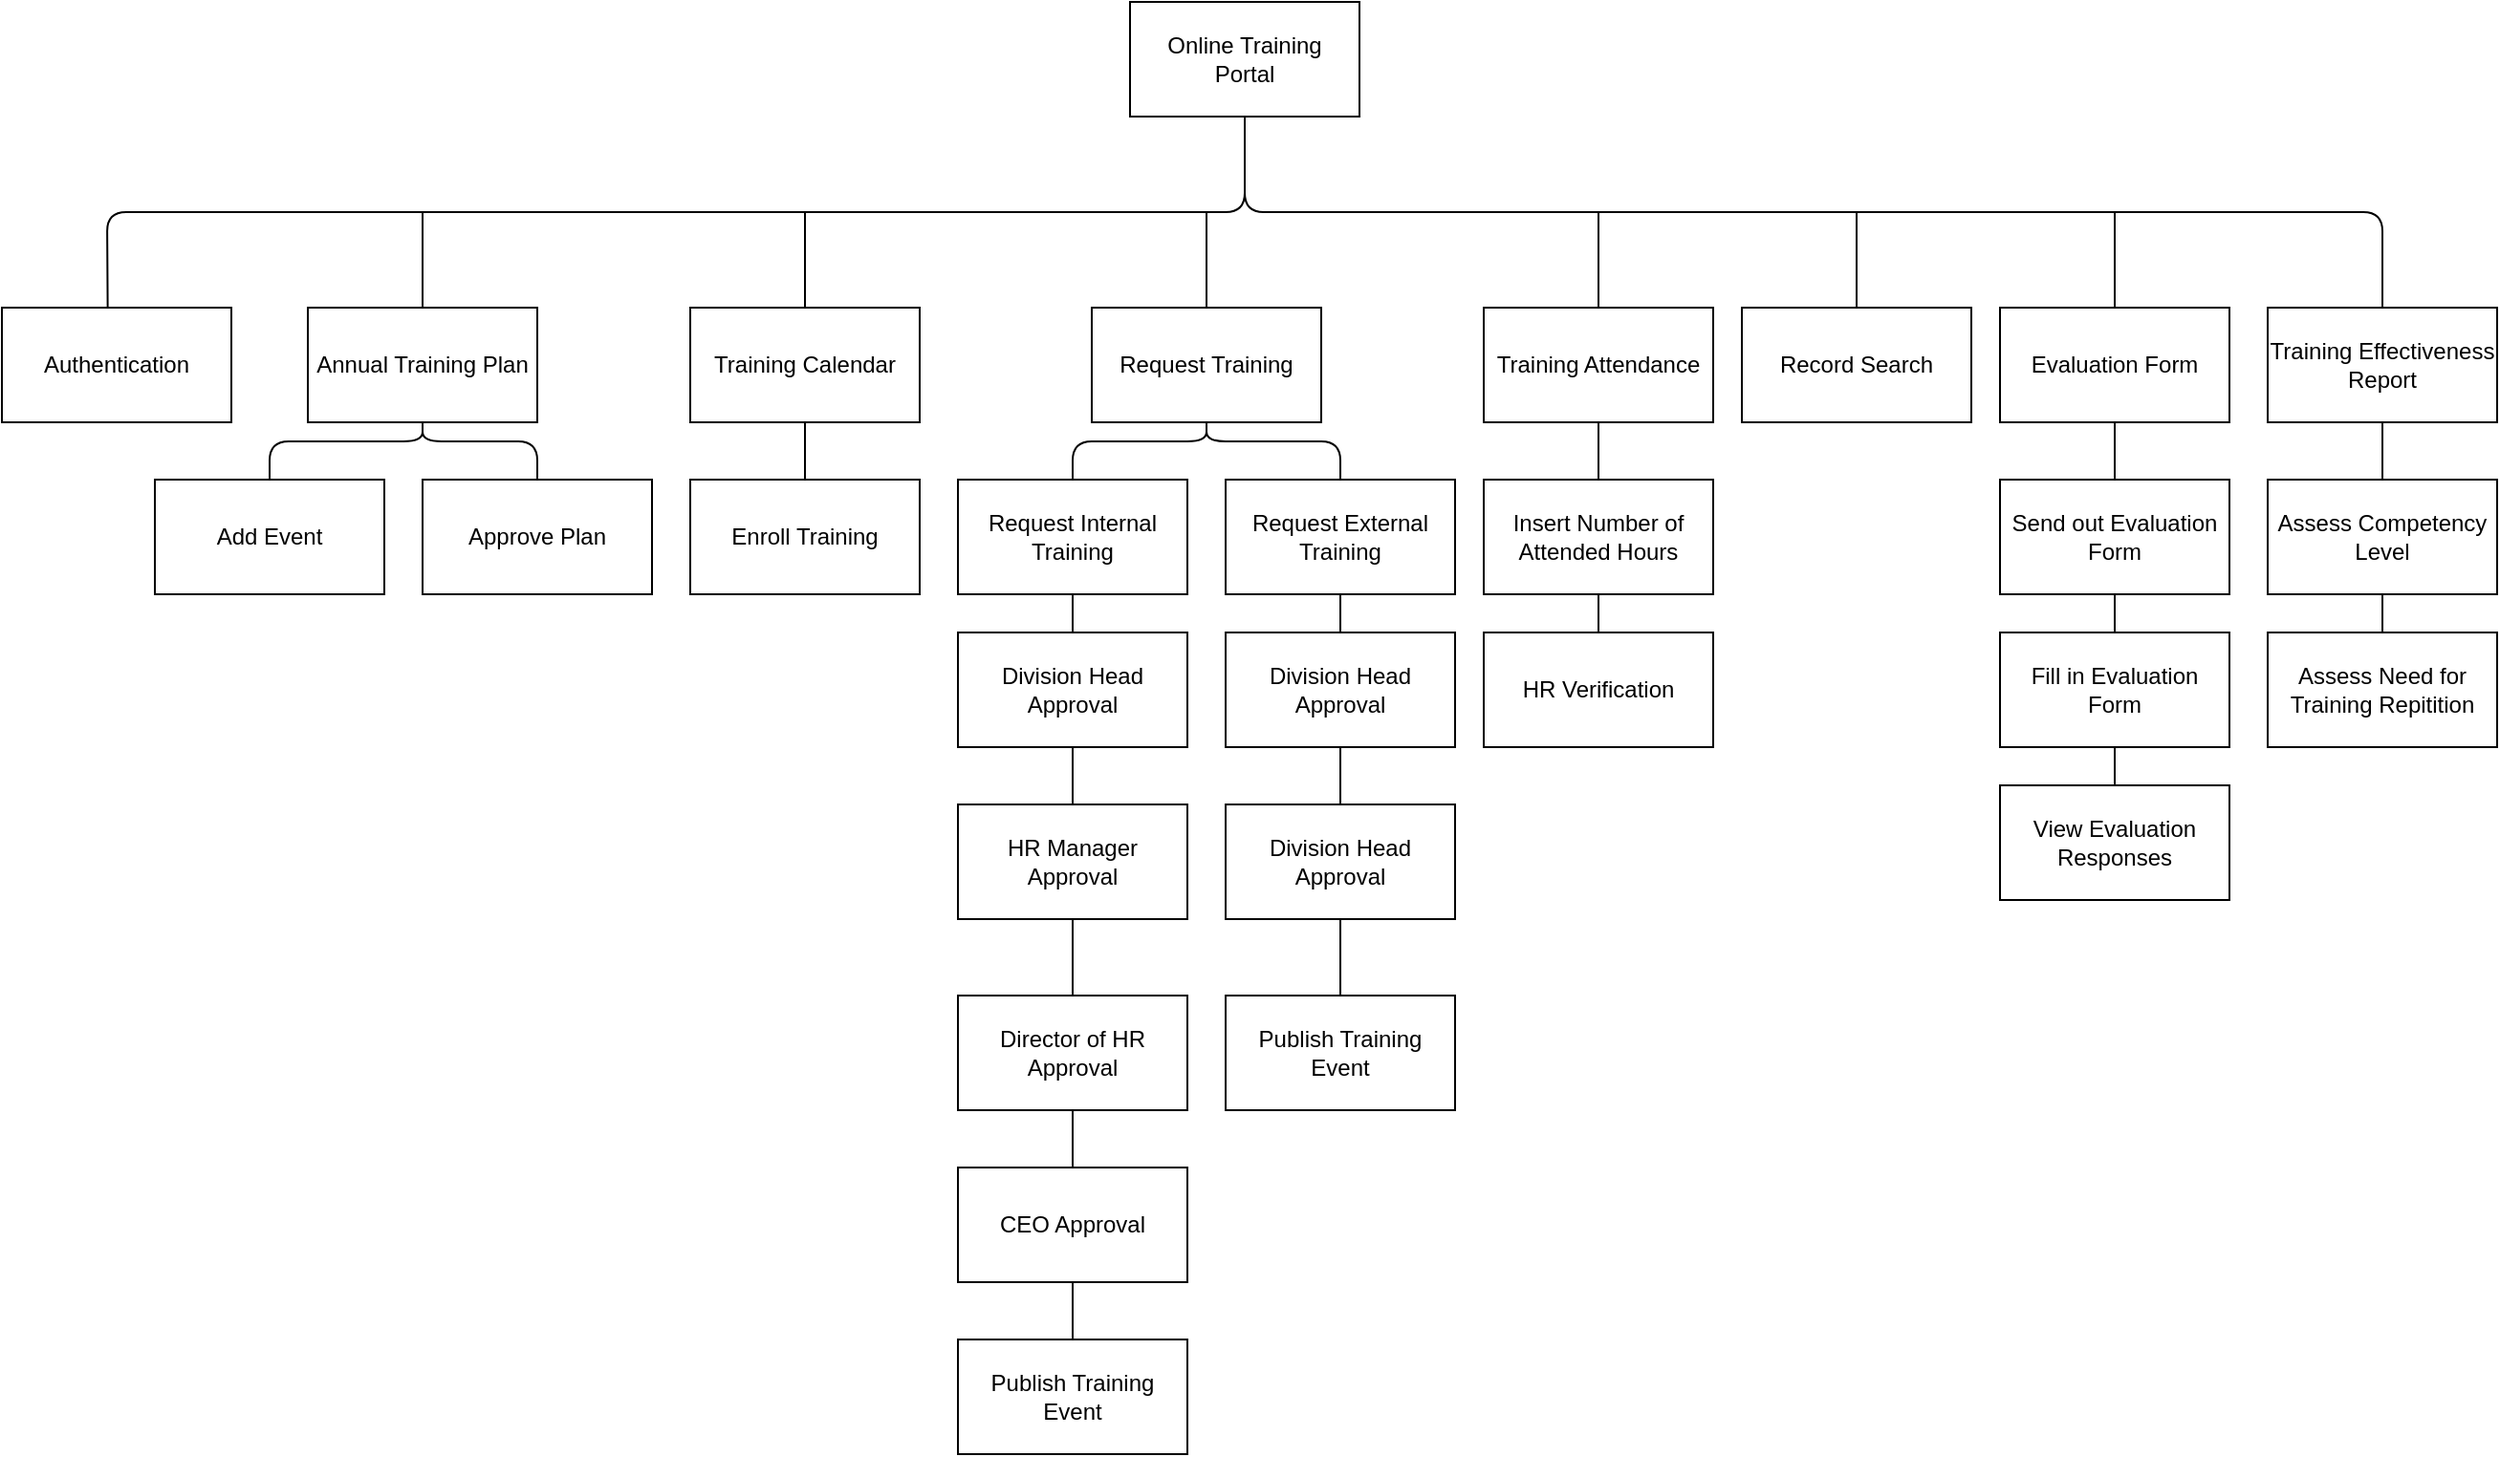 <mxfile version="14.5.3" type="github">
  <diagram id="V5OVmgoVf4vTga9Co8hZ" name="Page-1">
    <mxGraphModel dx="3694" dy="1588" grid="1" gridSize="10" guides="1" tooltips="1" connect="1" arrows="1" fold="1" page="1" pageScale="1" pageWidth="850" pageHeight="1100" math="0" shadow="0">
      <root>
        <mxCell id="0" />
        <mxCell id="1" parent="0" />
        <mxCell id="yCe1qsExgLvg4SowoMCY-1" value="Online Training&lt;br&gt;Portal" style="rounded=0;whiteSpace=wrap;html=1;" vertex="1" parent="1">
          <mxGeometry x="120" y="90" width="120" height="60" as="geometry" />
        </mxCell>
        <mxCell id="yCe1qsExgLvg4SowoMCY-2" value="Authentication" style="rounded=0;whiteSpace=wrap;html=1;" vertex="1" parent="1">
          <mxGeometry x="-470" y="250" width="120" height="60" as="geometry" />
        </mxCell>
        <mxCell id="yCe1qsExgLvg4SowoMCY-3" value="Request Training" style="rounded=0;whiteSpace=wrap;html=1;" vertex="1" parent="1">
          <mxGeometry x="100" y="250" width="120" height="60" as="geometry" />
        </mxCell>
        <mxCell id="yCe1qsExgLvg4SowoMCY-4" value="Evaluation Form" style="rounded=0;whiteSpace=wrap;html=1;" vertex="1" parent="1">
          <mxGeometry x="575" y="250" width="120" height="60" as="geometry" />
        </mxCell>
        <mxCell id="yCe1qsExgLvg4SowoMCY-6" value="Training Effectiveness&lt;br&gt;Report" style="rounded=0;whiteSpace=wrap;html=1;" vertex="1" parent="1">
          <mxGeometry x="715" y="250" width="120" height="60" as="geometry" />
        </mxCell>
        <mxCell id="yCe1qsExgLvg4SowoMCY-7" value="Annual Training Plan" style="rounded=0;whiteSpace=wrap;html=1;" vertex="1" parent="1">
          <mxGeometry x="-310" y="250" width="120" height="60" as="geometry" />
        </mxCell>
        <mxCell id="yCe1qsExgLvg4SowoMCY-9" value="Training Calendar" style="rounded=0;whiteSpace=wrap;html=1;" vertex="1" parent="1">
          <mxGeometry x="-110" y="250" width="120" height="60" as="geometry" />
        </mxCell>
        <mxCell id="yCe1qsExgLvg4SowoMCY-10" value="Training Attendance" style="rounded=0;whiteSpace=wrap;html=1;" vertex="1" parent="1">
          <mxGeometry x="305" y="250" width="120" height="60" as="geometry" />
        </mxCell>
        <mxCell id="yCe1qsExgLvg4SowoMCY-11" value="Record Search" style="rounded=0;whiteSpace=wrap;html=1;" vertex="1" parent="1">
          <mxGeometry x="440" y="250" width="120" height="60" as="geometry" />
        </mxCell>
        <mxCell id="yCe1qsExgLvg4SowoMCY-12" value="" style="endArrow=none;html=1;exitX=0.461;exitY=0.002;exitDx=0;exitDy=0;entryX=0.5;entryY=1;entryDx=0;entryDy=0;exitPerimeter=0;" edge="1" parent="1" source="yCe1qsExgLvg4SowoMCY-2" target="yCe1qsExgLvg4SowoMCY-1">
          <mxGeometry width="50" height="50" relative="1" as="geometry">
            <mxPoint x="-160" y="200" as="sourcePoint" />
            <mxPoint x="-110" y="150" as="targetPoint" />
            <Array as="points">
              <mxPoint x="-415" y="200" />
              <mxPoint x="180" y="200" />
            </Array>
          </mxGeometry>
        </mxCell>
        <mxCell id="yCe1qsExgLvg4SowoMCY-14" value="" style="endArrow=none;html=1;exitX=0.5;exitY=0;exitDx=0;exitDy=0;entryX=0.5;entryY=1;entryDx=0;entryDy=0;" edge="1" parent="1" source="yCe1qsExgLvg4SowoMCY-6" target="yCe1qsExgLvg4SowoMCY-1">
          <mxGeometry width="50" height="50" relative="1" as="geometry">
            <mxPoint x="650" y="210" as="sourcePoint" />
            <mxPoint x="700" y="160" as="targetPoint" />
            <Array as="points">
              <mxPoint x="775" y="200" />
              <mxPoint x="180" y="200" />
            </Array>
          </mxGeometry>
        </mxCell>
        <mxCell id="yCe1qsExgLvg4SowoMCY-15" value="" style="endArrow=none;html=1;exitX=0.5;exitY=0;exitDx=0;exitDy=0;" edge="1" parent="1" source="yCe1qsExgLvg4SowoMCY-7">
          <mxGeometry width="50" height="50" relative="1" as="geometry">
            <mxPoint x="-140" y="270" as="sourcePoint" />
            <mxPoint x="-250" y="200" as="targetPoint" />
          </mxGeometry>
        </mxCell>
        <mxCell id="yCe1qsExgLvg4SowoMCY-17" value="" style="endArrow=none;html=1;exitX=0.5;exitY=0;exitDx=0;exitDy=0;" edge="1" parent="1" source="yCe1qsExgLvg4SowoMCY-9">
          <mxGeometry width="50" height="50" relative="1" as="geometry">
            <mxPoint x="90" y="260" as="sourcePoint" />
            <mxPoint x="-50" y="200" as="targetPoint" />
          </mxGeometry>
        </mxCell>
        <mxCell id="yCe1qsExgLvg4SowoMCY-18" value="" style="endArrow=none;html=1;exitX=0.5;exitY=0;exitDx=0;exitDy=0;" edge="1" parent="1" source="yCe1qsExgLvg4SowoMCY-3">
          <mxGeometry width="50" height="50" relative="1" as="geometry">
            <mxPoint x="220" y="250" as="sourcePoint" />
            <mxPoint x="160" y="200" as="targetPoint" />
          </mxGeometry>
        </mxCell>
        <mxCell id="yCe1qsExgLvg4SowoMCY-19" value="" style="endArrow=none;html=1;exitX=0.5;exitY=0;exitDx=0;exitDy=0;" edge="1" parent="1" source="yCe1qsExgLvg4SowoMCY-10">
          <mxGeometry width="50" height="50" relative="1" as="geometry">
            <mxPoint x="360" y="250" as="sourcePoint" />
            <mxPoint x="365" y="200" as="targetPoint" />
          </mxGeometry>
        </mxCell>
        <mxCell id="yCe1qsExgLvg4SowoMCY-20" value="" style="endArrow=none;html=1;exitX=0.5;exitY=0;exitDx=0;exitDy=0;" edge="1" parent="1" source="yCe1qsExgLvg4SowoMCY-11">
          <mxGeometry width="50" height="50" relative="1" as="geometry">
            <mxPoint x="510" y="260" as="sourcePoint" />
            <mxPoint x="500" y="200" as="targetPoint" />
          </mxGeometry>
        </mxCell>
        <mxCell id="yCe1qsExgLvg4SowoMCY-21" value="" style="endArrow=none;html=1;exitX=0.5;exitY=0;exitDx=0;exitDy=0;" edge="1" parent="1" source="yCe1qsExgLvg4SowoMCY-4">
          <mxGeometry width="50" height="50" relative="1" as="geometry">
            <mxPoint x="620" y="260" as="sourcePoint" />
            <mxPoint x="635" y="200" as="targetPoint" />
          </mxGeometry>
        </mxCell>
        <mxCell id="yCe1qsExgLvg4SowoMCY-22" value="Approve Plan" style="rounded=0;whiteSpace=wrap;html=1;" vertex="1" parent="1">
          <mxGeometry x="-250" y="340" width="120" height="60" as="geometry" />
        </mxCell>
        <mxCell id="yCe1qsExgLvg4SowoMCY-23" value="Add Event" style="rounded=0;whiteSpace=wrap;html=1;" vertex="1" parent="1">
          <mxGeometry x="-390" y="340" width="120" height="60" as="geometry" />
        </mxCell>
        <mxCell id="yCe1qsExgLvg4SowoMCY-24" value="Enroll Training" style="rounded=0;whiteSpace=wrap;html=1;" vertex="1" parent="1">
          <mxGeometry x="-110" y="340" width="120" height="60" as="geometry" />
        </mxCell>
        <mxCell id="yCe1qsExgLvg4SowoMCY-25" value="Request Internal Training" style="rounded=0;whiteSpace=wrap;html=1;" vertex="1" parent="1">
          <mxGeometry x="30" y="340" width="120" height="60" as="geometry" />
        </mxCell>
        <mxCell id="yCe1qsExgLvg4SowoMCY-26" value="Request External Training" style="rounded=0;whiteSpace=wrap;html=1;" vertex="1" parent="1">
          <mxGeometry x="170" y="340" width="120" height="60" as="geometry" />
        </mxCell>
        <mxCell id="yCe1qsExgLvg4SowoMCY-27" value="Insert Number of Attended Hours" style="rounded=0;whiteSpace=wrap;html=1;" vertex="1" parent="1">
          <mxGeometry x="305" y="340" width="120" height="60" as="geometry" />
        </mxCell>
        <mxCell id="yCe1qsExgLvg4SowoMCY-28" value="Send out Evaluation Form" style="rounded=0;whiteSpace=wrap;html=1;" vertex="1" parent="1">
          <mxGeometry x="575" y="340" width="120" height="60" as="geometry" />
        </mxCell>
        <mxCell id="yCe1qsExgLvg4SowoMCY-29" value="Assess Competency Level" style="rounded=0;whiteSpace=wrap;html=1;" vertex="1" parent="1">
          <mxGeometry x="715" y="340" width="120" height="60" as="geometry" />
        </mxCell>
        <mxCell id="yCe1qsExgLvg4SowoMCY-30" value="Division Head Approval" style="rounded=0;whiteSpace=wrap;html=1;" vertex="1" parent="1">
          <mxGeometry x="30" y="420" width="120" height="60" as="geometry" />
        </mxCell>
        <mxCell id="yCe1qsExgLvg4SowoMCY-31" value="HR Manager Approval" style="rounded=0;whiteSpace=wrap;html=1;" vertex="1" parent="1">
          <mxGeometry x="30" y="510" width="120" height="60" as="geometry" />
        </mxCell>
        <mxCell id="yCe1qsExgLvg4SowoMCY-32" value="Director of HR Approval" style="rounded=0;whiteSpace=wrap;html=1;" vertex="1" parent="1">
          <mxGeometry x="30" y="610" width="120" height="60" as="geometry" />
        </mxCell>
        <mxCell id="yCe1qsExgLvg4SowoMCY-33" value="CEO Approval" style="rounded=0;whiteSpace=wrap;html=1;" vertex="1" parent="1">
          <mxGeometry x="30" y="700" width="120" height="60" as="geometry" />
        </mxCell>
        <mxCell id="yCe1qsExgLvg4SowoMCY-34" value="Publish Training Event" style="rounded=0;whiteSpace=wrap;html=1;" vertex="1" parent="1">
          <mxGeometry x="30" y="790" width="120" height="60" as="geometry" />
        </mxCell>
        <mxCell id="yCe1qsExgLvg4SowoMCY-35" value="Division Head Approval" style="rounded=0;whiteSpace=wrap;html=1;" vertex="1" parent="1">
          <mxGeometry x="170" y="420" width="120" height="60" as="geometry" />
        </mxCell>
        <mxCell id="yCe1qsExgLvg4SowoMCY-36" value="Division Head Approval" style="rounded=0;whiteSpace=wrap;html=1;" vertex="1" parent="1">
          <mxGeometry x="170" y="510" width="120" height="60" as="geometry" />
        </mxCell>
        <mxCell id="yCe1qsExgLvg4SowoMCY-37" value="Publish Training Event" style="rounded=0;whiteSpace=wrap;html=1;" vertex="1" parent="1">
          <mxGeometry x="170" y="610" width="120" height="60" as="geometry" />
        </mxCell>
        <mxCell id="yCe1qsExgLvg4SowoMCY-38" value="HR Verification" style="rounded=0;whiteSpace=wrap;html=1;" vertex="1" parent="1">
          <mxGeometry x="305" y="420" width="120" height="60" as="geometry" />
        </mxCell>
        <mxCell id="yCe1qsExgLvg4SowoMCY-39" value="Fill in Evaluation Form" style="rounded=0;whiteSpace=wrap;html=1;" vertex="1" parent="1">
          <mxGeometry x="575" y="420" width="120" height="60" as="geometry" />
        </mxCell>
        <mxCell id="yCe1qsExgLvg4SowoMCY-41" value="View Evaluation Responses" style="rounded=0;whiteSpace=wrap;html=1;" vertex="1" parent="1">
          <mxGeometry x="575" y="500" width="120" height="60" as="geometry" />
        </mxCell>
        <mxCell id="yCe1qsExgLvg4SowoMCY-42" value="Assess Need for Training Repitition" style="rounded=0;whiteSpace=wrap;html=1;" vertex="1" parent="1">
          <mxGeometry x="715" y="420" width="120" height="60" as="geometry" />
        </mxCell>
        <mxCell id="yCe1qsExgLvg4SowoMCY-44" value="" style="endArrow=none;html=1;entryX=0.5;entryY=1;entryDx=0;entryDy=0;exitX=0.5;exitY=0;exitDx=0;exitDy=0;" edge="1" parent="1" source="yCe1qsExgLvg4SowoMCY-23" target="yCe1qsExgLvg4SowoMCY-7">
          <mxGeometry width="50" height="50" relative="1" as="geometry">
            <mxPoint x="-440" y="400" as="sourcePoint" />
            <mxPoint x="-390" y="350" as="targetPoint" />
            <Array as="points">
              <mxPoint x="-330" y="320" />
              <mxPoint x="-250" y="320" />
            </Array>
          </mxGeometry>
        </mxCell>
        <mxCell id="yCe1qsExgLvg4SowoMCY-45" value="" style="endArrow=none;html=1;exitX=0.5;exitY=0;exitDx=0;exitDy=0;" edge="1" parent="1" source="yCe1qsExgLvg4SowoMCY-22">
          <mxGeometry width="50" height="50" relative="1" as="geometry">
            <mxPoint x="-170" y="350" as="sourcePoint" />
            <mxPoint x="-250" y="310" as="targetPoint" />
            <Array as="points">
              <mxPoint x="-190" y="320" />
              <mxPoint x="-250" y="320" />
            </Array>
          </mxGeometry>
        </mxCell>
        <mxCell id="yCe1qsExgLvg4SowoMCY-46" value="" style="endArrow=none;html=1;entryX=0.5;entryY=1;entryDx=0;entryDy=0;exitX=0.5;exitY=0;exitDx=0;exitDy=0;" edge="1" parent="1" source="yCe1qsExgLvg4SowoMCY-24" target="yCe1qsExgLvg4SowoMCY-9">
          <mxGeometry width="50" height="50" relative="1" as="geometry">
            <mxPoint x="-80" y="360" as="sourcePoint" />
            <mxPoint x="-30" y="310" as="targetPoint" />
          </mxGeometry>
        </mxCell>
        <mxCell id="yCe1qsExgLvg4SowoMCY-47" value="" style="endArrow=none;html=1;entryX=0.5;entryY=1;entryDx=0;entryDy=0;exitX=0.5;exitY=0;exitDx=0;exitDy=0;" edge="1" parent="1" source="yCe1qsExgLvg4SowoMCY-25" target="yCe1qsExgLvg4SowoMCY-3">
          <mxGeometry width="50" height="50" relative="1" as="geometry">
            <mxPoint x="87" y="340" as="sourcePoint" />
            <mxPoint x="70" y="280" as="targetPoint" />
            <Array as="points">
              <mxPoint x="90" y="320" />
              <mxPoint x="160" y="320" />
            </Array>
          </mxGeometry>
        </mxCell>
        <mxCell id="yCe1qsExgLvg4SowoMCY-49" value="" style="endArrow=none;html=1;entryX=0.5;entryY=1;entryDx=0;entryDy=0;exitX=0.5;exitY=0;exitDx=0;exitDy=0;" edge="1" parent="1" source="yCe1qsExgLvg4SowoMCY-26" target="yCe1qsExgLvg4SowoMCY-3">
          <mxGeometry width="50" height="50" relative="1" as="geometry">
            <mxPoint x="220" y="350" as="sourcePoint" />
            <mxPoint x="270" y="300" as="targetPoint" />
            <Array as="points">
              <mxPoint x="230" y="320" />
              <mxPoint x="160" y="320" />
            </Array>
          </mxGeometry>
        </mxCell>
        <mxCell id="yCe1qsExgLvg4SowoMCY-50" value="" style="endArrow=none;html=1;entryX=0.5;entryY=1;entryDx=0;entryDy=0;exitX=0.5;exitY=0;exitDx=0;exitDy=0;" edge="1" parent="1" source="yCe1qsExgLvg4SowoMCY-27" target="yCe1qsExgLvg4SowoMCY-10">
          <mxGeometry width="50" height="50" relative="1" as="geometry">
            <mxPoint x="350" y="370" as="sourcePoint" />
            <mxPoint x="400" y="320" as="targetPoint" />
          </mxGeometry>
        </mxCell>
        <mxCell id="yCe1qsExgLvg4SowoMCY-51" value="" style="endArrow=none;html=1;entryX=0.5;entryY=1;entryDx=0;entryDy=0;exitX=0.5;exitY=0;exitDx=0;exitDy=0;" edge="1" parent="1" source="yCe1qsExgLvg4SowoMCY-28" target="yCe1qsExgLvg4SowoMCY-4">
          <mxGeometry width="50" height="50" relative="1" as="geometry">
            <mxPoint x="620" y="370" as="sourcePoint" />
            <mxPoint x="670" y="320" as="targetPoint" />
          </mxGeometry>
        </mxCell>
        <mxCell id="yCe1qsExgLvg4SowoMCY-52" value="" style="endArrow=none;html=1;entryX=0.5;entryY=1;entryDx=0;entryDy=0;exitX=0.5;exitY=0;exitDx=0;exitDy=0;" edge="1" parent="1" source="yCe1qsExgLvg4SowoMCY-29" target="yCe1qsExgLvg4SowoMCY-6">
          <mxGeometry width="50" height="50" relative="1" as="geometry">
            <mxPoint x="760" y="360" as="sourcePoint" />
            <mxPoint x="810" y="310" as="targetPoint" />
          </mxGeometry>
        </mxCell>
        <mxCell id="yCe1qsExgLvg4SowoMCY-53" value="" style="endArrow=none;html=1;entryX=0.5;entryY=1;entryDx=0;entryDy=0;exitX=0.5;exitY=0;exitDx=0;exitDy=0;" edge="1" parent="1" source="yCe1qsExgLvg4SowoMCY-30" target="yCe1qsExgLvg4SowoMCY-25">
          <mxGeometry width="50" height="50" relative="1" as="geometry">
            <mxPoint x="100" y="450" as="sourcePoint" />
            <mxPoint x="150" y="400" as="targetPoint" />
          </mxGeometry>
        </mxCell>
        <mxCell id="yCe1qsExgLvg4SowoMCY-54" value="" style="endArrow=none;html=1;entryX=0.5;entryY=1;entryDx=0;entryDy=0;exitX=0.5;exitY=0;exitDx=0;exitDy=0;" edge="1" parent="1" source="yCe1qsExgLvg4SowoMCY-35" target="yCe1qsExgLvg4SowoMCY-26">
          <mxGeometry width="50" height="50" relative="1" as="geometry">
            <mxPoint x="200" y="460" as="sourcePoint" />
            <mxPoint x="250" y="410" as="targetPoint" />
          </mxGeometry>
        </mxCell>
        <mxCell id="yCe1qsExgLvg4SowoMCY-55" value="" style="endArrow=none;html=1;entryX=0.5;entryY=1;entryDx=0;entryDy=0;exitX=0.5;exitY=0;exitDx=0;exitDy=0;" edge="1" parent="1" source="yCe1qsExgLvg4SowoMCY-31" target="yCe1qsExgLvg4SowoMCY-30">
          <mxGeometry width="50" height="50" relative="1" as="geometry">
            <mxPoint x="50" y="540" as="sourcePoint" />
            <mxPoint x="100" y="490" as="targetPoint" />
          </mxGeometry>
        </mxCell>
        <mxCell id="yCe1qsExgLvg4SowoMCY-57" value="" style="endArrow=none;html=1;entryX=0.5;entryY=1;entryDx=0;entryDy=0;exitX=0.5;exitY=0;exitDx=0;exitDy=0;" edge="1" parent="1" source="yCe1qsExgLvg4SowoMCY-36" target="yCe1qsExgLvg4SowoMCY-35">
          <mxGeometry width="50" height="50" relative="1" as="geometry">
            <mxPoint x="170" y="540" as="sourcePoint" />
            <mxPoint x="220" y="490" as="targetPoint" />
          </mxGeometry>
        </mxCell>
        <mxCell id="yCe1qsExgLvg4SowoMCY-58" value="" style="endArrow=none;html=1;entryX=0.5;entryY=1;entryDx=0;entryDy=0;exitX=0.5;exitY=0;exitDx=0;exitDy=0;" edge="1" parent="1" source="yCe1qsExgLvg4SowoMCY-32" target="yCe1qsExgLvg4SowoMCY-31">
          <mxGeometry width="50" height="50" relative="1" as="geometry">
            <mxPoint x="60" y="640" as="sourcePoint" />
            <mxPoint x="110" y="590" as="targetPoint" />
          </mxGeometry>
        </mxCell>
        <mxCell id="yCe1qsExgLvg4SowoMCY-59" value="" style="endArrow=none;html=1;entryX=0.5;entryY=1;entryDx=0;entryDy=0;exitX=0.5;exitY=0;exitDx=0;exitDy=0;" edge="1" parent="1" source="yCe1qsExgLvg4SowoMCY-33" target="yCe1qsExgLvg4SowoMCY-32">
          <mxGeometry width="50" height="50" relative="1" as="geometry">
            <mxPoint x="50" y="730" as="sourcePoint" />
            <mxPoint x="100" y="680" as="targetPoint" />
          </mxGeometry>
        </mxCell>
        <mxCell id="yCe1qsExgLvg4SowoMCY-60" value="" style="endArrow=none;html=1;entryX=0.5;entryY=1;entryDx=0;entryDy=0;exitX=0.5;exitY=0;exitDx=0;exitDy=0;" edge="1" parent="1" source="yCe1qsExgLvg4SowoMCY-34" target="yCe1qsExgLvg4SowoMCY-33">
          <mxGeometry width="50" height="50" relative="1" as="geometry">
            <mxPoint x="50" y="810" as="sourcePoint" />
            <mxPoint x="100" y="760" as="targetPoint" />
          </mxGeometry>
        </mxCell>
        <mxCell id="yCe1qsExgLvg4SowoMCY-61" value="" style="endArrow=none;html=1;entryX=0.5;entryY=1;entryDx=0;entryDy=0;exitX=0.5;exitY=0;exitDx=0;exitDy=0;" edge="1" parent="1" source="yCe1qsExgLvg4SowoMCY-37" target="yCe1qsExgLvg4SowoMCY-36">
          <mxGeometry width="50" height="50" relative="1" as="geometry">
            <mxPoint x="200" y="630" as="sourcePoint" />
            <mxPoint x="250" y="580" as="targetPoint" />
          </mxGeometry>
        </mxCell>
        <mxCell id="yCe1qsExgLvg4SowoMCY-62" value="" style="endArrow=none;html=1;entryX=0.5;entryY=1;entryDx=0;entryDy=0;exitX=0.5;exitY=0;exitDx=0;exitDy=0;" edge="1" parent="1" source="yCe1qsExgLvg4SowoMCY-38" target="yCe1qsExgLvg4SowoMCY-27">
          <mxGeometry width="50" height="50" relative="1" as="geometry">
            <mxPoint x="360" y="550" as="sourcePoint" />
            <mxPoint x="410" y="500" as="targetPoint" />
          </mxGeometry>
        </mxCell>
        <mxCell id="yCe1qsExgLvg4SowoMCY-63" value="" style="endArrow=none;html=1;entryX=0.5;entryY=1;entryDx=0;entryDy=0;exitX=0.5;exitY=0;exitDx=0;exitDy=0;" edge="1" parent="1" source="yCe1qsExgLvg4SowoMCY-39" target="yCe1qsExgLvg4SowoMCY-28">
          <mxGeometry width="50" height="50" relative="1" as="geometry">
            <mxPoint x="590" y="450" as="sourcePoint" />
            <mxPoint x="640" y="400" as="targetPoint" />
          </mxGeometry>
        </mxCell>
        <mxCell id="yCe1qsExgLvg4SowoMCY-64" value="" style="endArrow=none;html=1;entryX=0.5;entryY=1;entryDx=0;entryDy=0;exitX=0.5;exitY=0;exitDx=0;exitDy=0;" edge="1" parent="1" source="yCe1qsExgLvg4SowoMCY-42" target="yCe1qsExgLvg4SowoMCY-29">
          <mxGeometry width="50" height="50" relative="1" as="geometry">
            <mxPoint x="670" y="450" as="sourcePoint" />
            <mxPoint x="720" y="400" as="targetPoint" />
          </mxGeometry>
        </mxCell>
        <mxCell id="yCe1qsExgLvg4SowoMCY-65" value="" style="endArrow=none;html=1;entryX=0.5;entryY=1;entryDx=0;entryDy=0;exitX=0.5;exitY=0;exitDx=0;exitDy=0;" edge="1" parent="1" source="yCe1qsExgLvg4SowoMCY-41" target="yCe1qsExgLvg4SowoMCY-39">
          <mxGeometry width="50" height="50" relative="1" as="geometry">
            <mxPoint x="430" y="570" as="sourcePoint" />
            <mxPoint x="480" y="520" as="targetPoint" />
          </mxGeometry>
        </mxCell>
      </root>
    </mxGraphModel>
  </diagram>
</mxfile>
